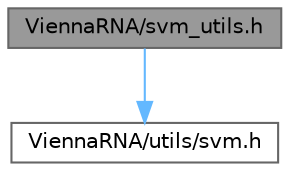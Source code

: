 digraph "ViennaRNA/svm_utils.h"
{
 // INTERACTIVE_SVG=YES
 // LATEX_PDF_SIZE
  bgcolor="transparent";
  edge [fontname=Helvetica,fontsize=10,labelfontname=Helvetica,labelfontsize=10];
  node [fontname=Helvetica,fontsize=10,shape=box,height=0.2,width=0.4];
  Node1 [label="ViennaRNA/svm_utils.h",height=0.2,width=0.4,color="gray40", fillcolor="grey60", style="filled", fontcolor="black",tooltip="Use ViennaRNA/utils/svm.h instead."];
  Node1 -> Node2 [color="steelblue1",style="solid"];
  Node2 [label="ViennaRNA/utils/svm.h",height=0.2,width=0.4,color="grey40", fillcolor="white", style="filled",URL="$svm_8h_source.html",tooltip=" "];
}
